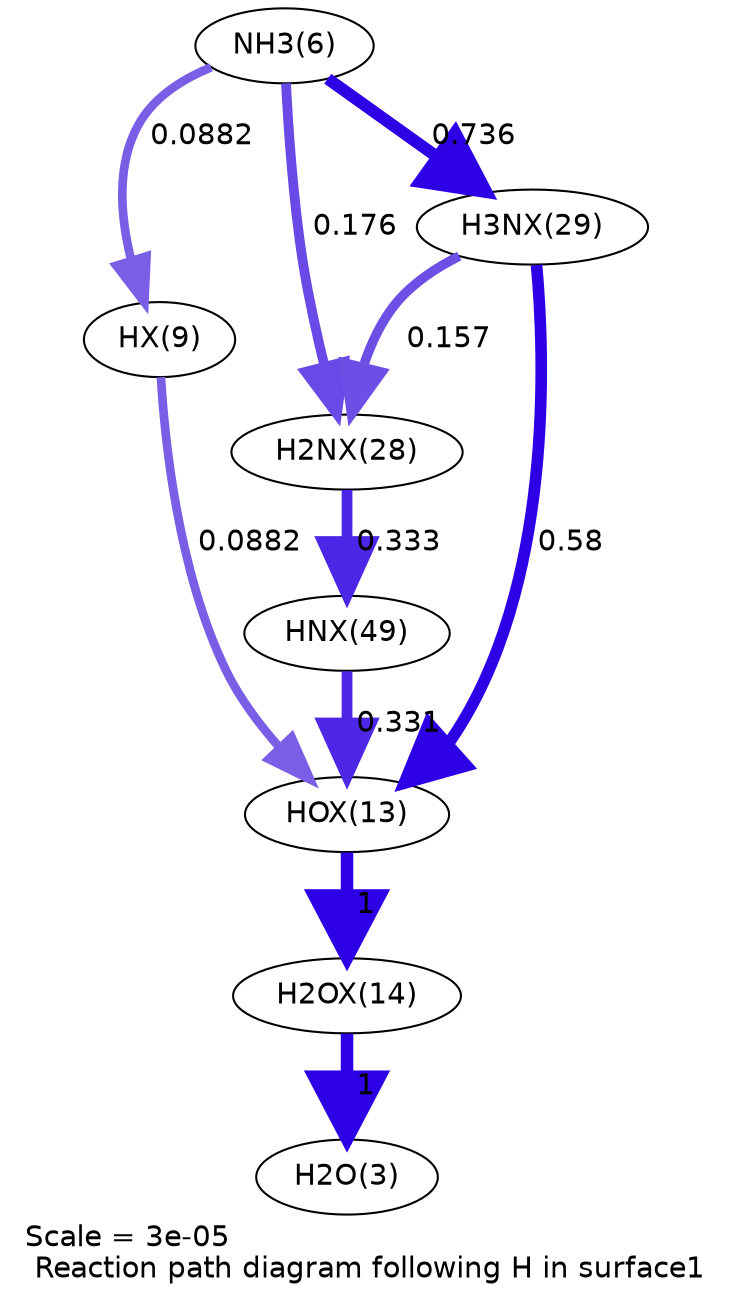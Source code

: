 digraph reaction_paths {
center=1;
s7 -> s12[fontname="Helvetica", penwidth=4.17, arrowsize=2.08, color="0.7, 0.588, 0.9"
, label=" 0.0882"];
s7 -> s19[fontname="Helvetica", penwidth=4.69, arrowsize=2.34, color="0.7, 0.676, 0.9"
, label=" 0.176"];
s7 -> s20[fontname="Helvetica", penwidth=5.77, arrowsize=2.88, color="0.7, 1.24, 0.9"
, label=" 0.736"];
s12 -> s14[fontname="Helvetica", penwidth=4.17, arrowsize=2.08, color="0.7, 0.588, 0.9"
, label=" 0.0882"];
s20 -> s19[fontname="Helvetica", penwidth=4.6, arrowsize=2.3, color="0.7, 0.657, 0.9"
, label=" 0.157"];
s19 -> s22[fontname="Helvetica", penwidth=5.17, arrowsize=2.59, color="0.7, 0.833, 0.9"
, label=" 0.333"];
s20 -> s14[fontname="Helvetica", penwidth=5.59, arrowsize=2.79, color="0.7, 1.08, 0.9"
, label=" 0.58"];
s22 -> s14[fontname="Helvetica", penwidth=5.17, arrowsize=2.58, color="0.7, 0.831, 0.9"
, label=" 0.331"];
s14 -> s15[fontname="Helvetica", penwidth=6, arrowsize=3, color="0.7, 1.5, 0.9"
, label=" 1"];
s15 -> s4[fontname="Helvetica", penwidth=6, arrowsize=3, color="0.7, 1.5, 0.9"
, label=" 1"];
s4 [ fontname="Helvetica", label="H2O(3)"];
s7 [ fontname="Helvetica", label="NH3(6)"];
s12 [ fontname="Helvetica", label="HX(9)"];
s14 [ fontname="Helvetica", label="HOX(13)"];
s15 [ fontname="Helvetica", label="H2OX(14)"];
s19 [ fontname="Helvetica", label="H2NX(28)"];
s20 [ fontname="Helvetica", label="H3NX(29)"];
s22 [ fontname="Helvetica", label="HNX(49)"];
 label = "Scale = 3e-05\l Reaction path diagram following H in surface1";
 fontname = "Helvetica";
}
